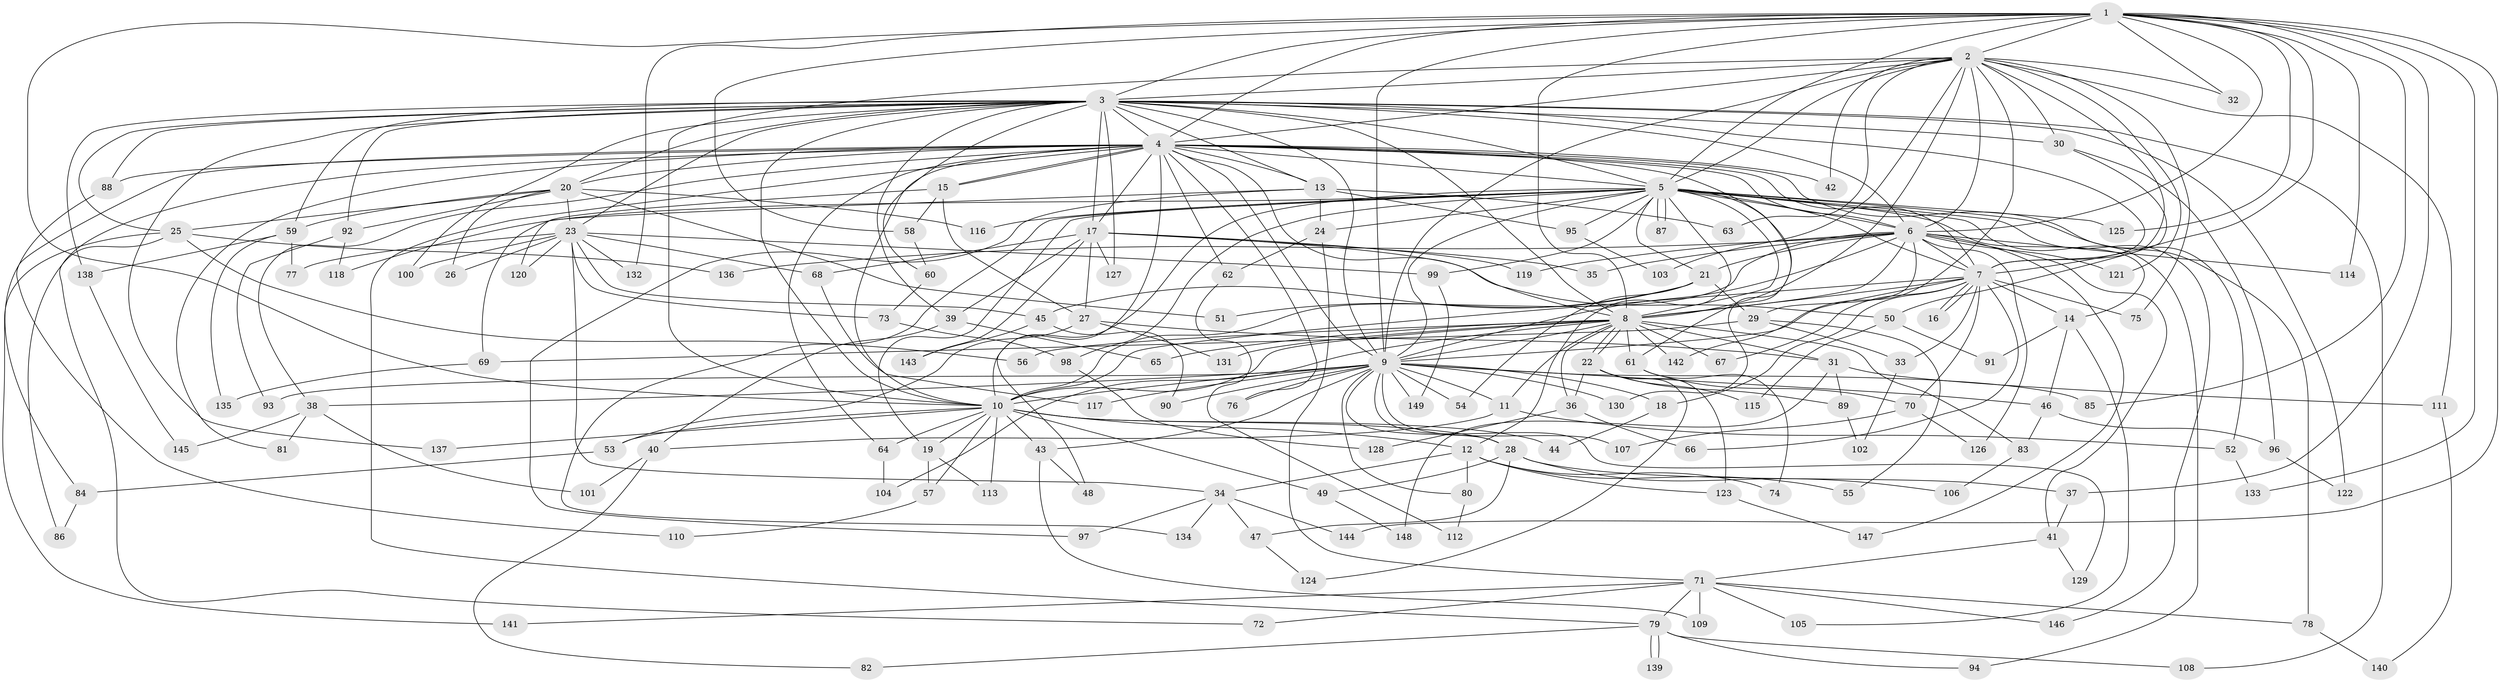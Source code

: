 // Generated by graph-tools (version 1.1) at 2025/10/02/27/25 16:10:57]
// undirected, 149 vertices, 323 edges
graph export_dot {
graph [start="1"]
  node [color=gray90,style=filled];
  1;
  2;
  3;
  4;
  5;
  6;
  7;
  8;
  9;
  10;
  11;
  12;
  13;
  14;
  15;
  16;
  17;
  18;
  19;
  20;
  21;
  22;
  23;
  24;
  25;
  26;
  27;
  28;
  29;
  30;
  31;
  32;
  33;
  34;
  35;
  36;
  37;
  38;
  39;
  40;
  41;
  42;
  43;
  44;
  45;
  46;
  47;
  48;
  49;
  50;
  51;
  52;
  53;
  54;
  55;
  56;
  57;
  58;
  59;
  60;
  61;
  62;
  63;
  64;
  65;
  66;
  67;
  68;
  69;
  70;
  71;
  72;
  73;
  74;
  75;
  76;
  77;
  78;
  79;
  80;
  81;
  82;
  83;
  84;
  85;
  86;
  87;
  88;
  89;
  90;
  91;
  92;
  93;
  94;
  95;
  96;
  97;
  98;
  99;
  100;
  101;
  102;
  103;
  104;
  105;
  106;
  107;
  108;
  109;
  110;
  111;
  112;
  113;
  114;
  115;
  116;
  117;
  118;
  119;
  120;
  121;
  122;
  123;
  124;
  125;
  126;
  127;
  128;
  129;
  130;
  131;
  132;
  133;
  134;
  135;
  136;
  137;
  138;
  139;
  140;
  141;
  142;
  143;
  144;
  145;
  146;
  147;
  148;
  149;
  1 -- 2;
  1 -- 3;
  1 -- 4;
  1 -- 5;
  1 -- 6;
  1 -- 7;
  1 -- 8;
  1 -- 9;
  1 -- 10;
  1 -- 32;
  1 -- 37;
  1 -- 58;
  1 -- 85;
  1 -- 114;
  1 -- 125;
  1 -- 132;
  1 -- 133;
  1 -- 144;
  2 -- 3;
  2 -- 4;
  2 -- 5;
  2 -- 6;
  2 -- 7;
  2 -- 8;
  2 -- 9;
  2 -- 10;
  2 -- 30;
  2 -- 32;
  2 -- 42;
  2 -- 63;
  2 -- 75;
  2 -- 103;
  2 -- 111;
  2 -- 121;
  2 -- 142;
  3 -- 4;
  3 -- 5;
  3 -- 6;
  3 -- 7;
  3 -- 8;
  3 -- 9;
  3 -- 10;
  3 -- 13;
  3 -- 17;
  3 -- 20;
  3 -- 23;
  3 -- 25;
  3 -- 30;
  3 -- 39;
  3 -- 59;
  3 -- 60;
  3 -- 88;
  3 -- 92;
  3 -- 100;
  3 -- 108;
  3 -- 122;
  3 -- 127;
  3 -- 137;
  3 -- 138;
  4 -- 5;
  4 -- 6;
  4 -- 7;
  4 -- 8;
  4 -- 9;
  4 -- 10;
  4 -- 13;
  4 -- 15;
  4 -- 15;
  4 -- 17;
  4 -- 20;
  4 -- 38;
  4 -- 42;
  4 -- 48;
  4 -- 52;
  4 -- 61;
  4 -- 62;
  4 -- 64;
  4 -- 72;
  4 -- 76;
  4 -- 79;
  4 -- 81;
  4 -- 84;
  4 -- 88;
  5 -- 6;
  5 -- 7;
  5 -- 8;
  5 -- 9;
  5 -- 10;
  5 -- 12;
  5 -- 14;
  5 -- 19;
  5 -- 21;
  5 -- 24;
  5 -- 78;
  5 -- 87;
  5 -- 87;
  5 -- 94;
  5 -- 95;
  5 -- 98;
  5 -- 99;
  5 -- 116;
  5 -- 118;
  5 -- 125;
  5 -- 130;
  5 -- 134;
  5 -- 146;
  6 -- 7;
  6 -- 8;
  6 -- 9;
  6 -- 10;
  6 -- 21;
  6 -- 29;
  6 -- 35;
  6 -- 41;
  6 -- 114;
  6 -- 119;
  6 -- 121;
  6 -- 126;
  6 -- 136;
  6 -- 147;
  7 -- 8;
  7 -- 9;
  7 -- 10;
  7 -- 14;
  7 -- 16;
  7 -- 16;
  7 -- 18;
  7 -- 33;
  7 -- 66;
  7 -- 67;
  7 -- 70;
  7 -- 75;
  8 -- 9;
  8 -- 10;
  8 -- 11;
  8 -- 22;
  8 -- 22;
  8 -- 31;
  8 -- 36;
  8 -- 56;
  8 -- 61;
  8 -- 65;
  8 -- 67;
  8 -- 83;
  8 -- 104;
  8 -- 131;
  8 -- 142;
  9 -- 10;
  9 -- 11;
  9 -- 18;
  9 -- 28;
  9 -- 38;
  9 -- 43;
  9 -- 46;
  9 -- 54;
  9 -- 76;
  9 -- 80;
  9 -- 85;
  9 -- 90;
  9 -- 93;
  9 -- 107;
  9 -- 117;
  9 -- 129;
  9 -- 130;
  9 -- 149;
  10 -- 12;
  10 -- 19;
  10 -- 28;
  10 -- 43;
  10 -- 44;
  10 -- 49;
  10 -- 53;
  10 -- 57;
  10 -- 64;
  10 -- 113;
  10 -- 137;
  11 -- 40;
  11 -- 52;
  12 -- 34;
  12 -- 55;
  12 -- 74;
  12 -- 80;
  12 -- 123;
  13 -- 24;
  13 -- 63;
  13 -- 69;
  13 -- 95;
  13 -- 97;
  14 -- 46;
  14 -- 91;
  14 -- 105;
  15 -- 27;
  15 -- 58;
  15 -- 120;
  17 -- 27;
  17 -- 35;
  17 -- 39;
  17 -- 50;
  17 -- 68;
  17 -- 119;
  17 -- 127;
  17 -- 143;
  18 -- 44;
  19 -- 57;
  19 -- 113;
  20 -- 23;
  20 -- 25;
  20 -- 26;
  20 -- 51;
  20 -- 59;
  20 -- 92;
  20 -- 116;
  21 -- 29;
  21 -- 45;
  21 -- 51;
  21 -- 54;
  22 -- 36;
  22 -- 89;
  22 -- 115;
  22 -- 123;
  22 -- 124;
  23 -- 26;
  23 -- 34;
  23 -- 45;
  23 -- 68;
  23 -- 73;
  23 -- 77;
  23 -- 99;
  23 -- 100;
  23 -- 120;
  23 -- 132;
  24 -- 62;
  24 -- 71;
  25 -- 56;
  25 -- 86;
  25 -- 136;
  25 -- 141;
  27 -- 31;
  27 -- 53;
  27 -- 131;
  28 -- 37;
  28 -- 47;
  28 -- 49;
  28 -- 106;
  29 -- 33;
  29 -- 55;
  29 -- 69;
  30 -- 50;
  30 -- 96;
  31 -- 89;
  31 -- 111;
  31 -- 148;
  33 -- 102;
  34 -- 47;
  34 -- 97;
  34 -- 134;
  34 -- 144;
  36 -- 66;
  36 -- 128;
  37 -- 41;
  38 -- 81;
  38 -- 101;
  38 -- 145;
  39 -- 40;
  39 -- 65;
  40 -- 82;
  40 -- 101;
  41 -- 71;
  41 -- 129;
  43 -- 48;
  43 -- 109;
  45 -- 90;
  45 -- 143;
  46 -- 83;
  46 -- 96;
  47 -- 124;
  49 -- 148;
  50 -- 91;
  50 -- 115;
  52 -- 133;
  53 -- 84;
  57 -- 110;
  58 -- 60;
  59 -- 77;
  59 -- 135;
  59 -- 138;
  60 -- 73;
  61 -- 70;
  61 -- 74;
  62 -- 112;
  64 -- 104;
  68 -- 117;
  69 -- 135;
  70 -- 107;
  70 -- 126;
  71 -- 72;
  71 -- 78;
  71 -- 79;
  71 -- 105;
  71 -- 109;
  71 -- 141;
  71 -- 146;
  73 -- 98;
  78 -- 140;
  79 -- 82;
  79 -- 94;
  79 -- 108;
  79 -- 139;
  79 -- 139;
  80 -- 112;
  83 -- 106;
  84 -- 86;
  88 -- 110;
  89 -- 102;
  92 -- 93;
  92 -- 118;
  95 -- 103;
  96 -- 122;
  98 -- 128;
  99 -- 149;
  111 -- 140;
  123 -- 147;
  138 -- 145;
}
